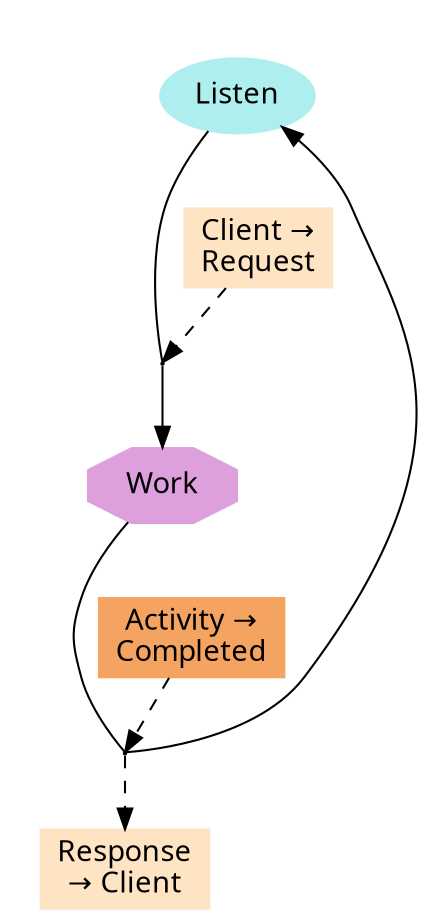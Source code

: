 digraph {
color=white;
concentrate=true;
graph [ fontname="sans-serif" ];
node [ fontname="sans-serif" ];
edge [ fontname="sans-serif" ];
subgraph cluster_0_false {
A_0_false [ label="Listen", shape=ellipse, style=filled, color=PaleTurquoise ];
subgraph cluster_0 {
T_0_18446744073709551615 [ shape=point, height=0.015, width=0.015 ];
D_0_18446744073709551615_1 [ label="Client &#8594;\nRequest", shape=box, style=filled, color=Bisque ];
A_0_false -> D_0_18446744073709551615_1 [ style=invis ];
}
}
subgraph cluster_1_true {
A_1_true [ label="Work", shape=octagon, style=filled, color=Plum ];
subgraph cluster_1 {
T_1_18446744073709551615 [ shape=point, height=0.015, width=0.015 ];
D_1_18446744073709551615_2 [ label="Activity &#8594;\nCompleted", shape=box, style=filled, color=SandyBrown ];
A_1_true -> D_1_18446744073709551615_2 [ style=invis ];
}
}
A_0_false -> T_0_18446744073709551615 [ arrowhead=none, direction=forward ];
T_0_18446744073709551615 -> A_1_true [ constraint=true ];
D_0_18446744073709551615_1 -> T_0_18446744073709551615 [ style=dashed ];
A_1_true -> T_1_18446744073709551615 [ arrowhead=none, direction=forward ];
T_1_18446744073709551615 -> A_0_false [ constraint=false ];
D_1_18446744073709551615_2 -> T_1_18446744073709551615 [ style=dashed ];
S_1_18446744073709551615_3 [ label="Response\n&#8594; Client", shape=box, style=filled, color=Bisque ];
T_1_18446744073709551615 -> S_1_18446744073709551615_3 [ style=dashed ];
}
